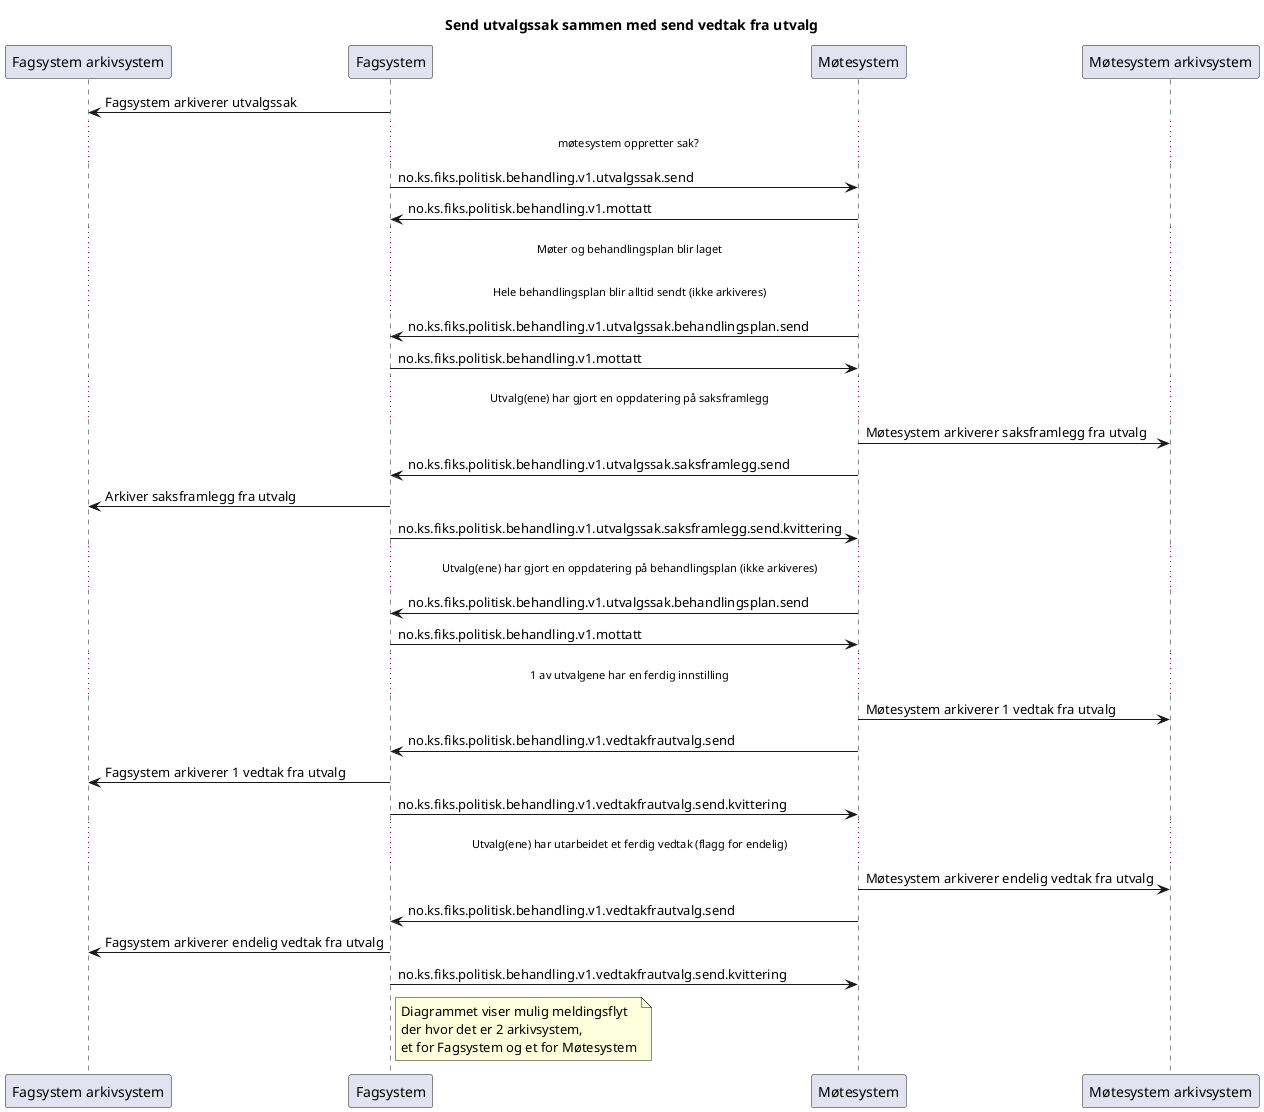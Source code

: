 @startuml
title "Send utvalgssak sammen med send vedtak fra utvalg"


participant Arkivsystem as "Fagsystem arkivsystem"
participant Fagsystem as "Fagsystem"
participant Møtesystem as "Møtesystem"
participant Arkivsystem2 as "Møtesystem arkivsystem"

Fagsystem -> Arkivsystem : Fagsystem arkiverer utvalgssak

...møtesystem oppretter sak? ...

Fagsystem -> Møtesystem : no.ks.fiks.politisk.behandling.v1.utvalgssak.send
Fagsystem <- Møtesystem : no.ks.fiks.politisk.behandling.v1.mottatt

...Møter og behandlingsplan blir laget...
...Hele behandlingsplan blir alltid sendt (ikke arkiveres)...

Fagsystem <- Møtesystem : no.ks.fiks.politisk.behandling.v1.utvalgssak.behandlingsplan.send
Fagsystem -> Møtesystem : no.ks.fiks.politisk.behandling.v1.mottatt


...Utvalg(ene) har gjort en oppdatering på saksframlegg...

Møtesystem -> Arkivsystem2 : Møtesystem arkiverer saksframlegg fra utvalg
Fagsystem <- Møtesystem : no.ks.fiks.politisk.behandling.v1.utvalgssak.saksframlegg.send
Fagsystem -> Arkivsystem : Arkiver saksframlegg fra utvalg
Fagsystem -> Møtesystem : no.ks.fiks.politisk.behandling.v1.utvalgssak.saksframlegg.send.kvittering


...Utvalg(ene) har gjort en oppdatering på behandlingsplan (ikke arkiveres)...

Fagsystem <- Møtesystem : no.ks.fiks.politisk.behandling.v1.utvalgssak.behandlingsplan.send
Fagsystem -> Møtesystem : no.ks.fiks.politisk.behandling.v1.mottatt




...1 av utvalgene har en ferdig innstilling...

Møtesystem -> Arkivsystem2 : Møtesystem arkiverer 1 vedtak fra utvalg
Møtesystem -> Fagsystem : no.ks.fiks.politisk.behandling.v1.vedtakfrautvalg.send
Fagsystem -> Arkivsystem : Fagsystem arkiverer 1 vedtak fra utvalg
Fagsystem -> Møtesystem : no.ks.fiks.politisk.behandling.v1.vedtakfrautvalg.send.kvittering


...Utvalg(ene) har utarbeidet et ferdig vedtak (flagg for endelig)...

Møtesystem -> Arkivsystem2 : Møtesystem arkiverer endelig vedtak fra utvalg
Møtesystem -> Fagsystem : no.ks.fiks.politisk.behandling.v1.vedtakfrautvalg.send
Fagsystem -> Arkivsystem : Fagsystem arkiverer endelig vedtak fra utvalg
Fagsystem -> Møtesystem : no.ks.fiks.politisk.behandling.v1.vedtakfrautvalg.send.kvittering

note right of Fagsystem
Diagrammet viser mulig meldingsflyt
der hvor det er 2 arkivsystem,
et for Fagsystem og et for Møtesystem
end note

@enduml